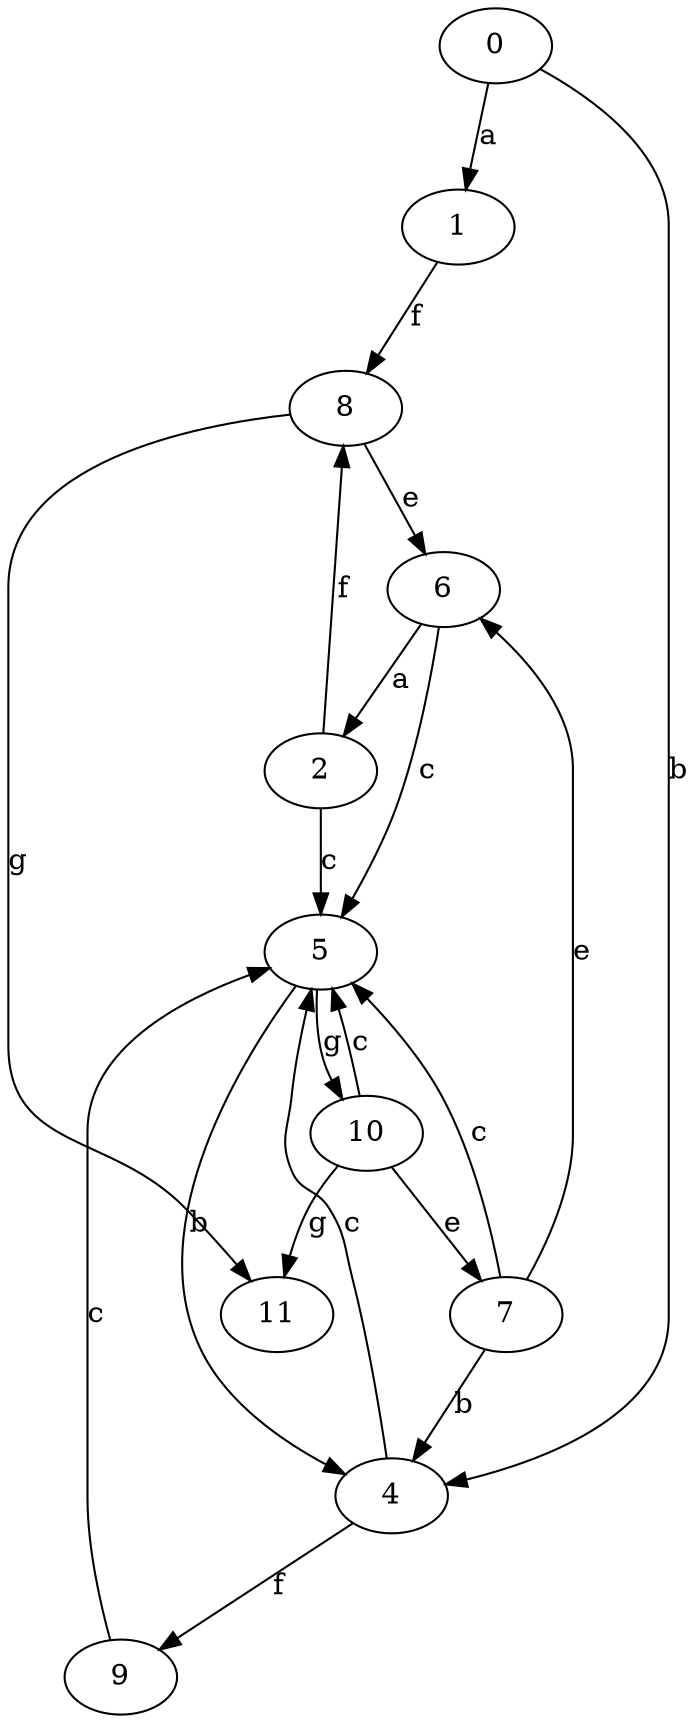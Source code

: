 strict digraph  {
1;
2;
4;
5;
6;
7;
8;
9;
10;
0;
11;
1 -> 8  [label=f];
2 -> 5  [label=c];
2 -> 8  [label=f];
4 -> 5  [label=c];
4 -> 9  [label=f];
5 -> 4  [label=b];
5 -> 10  [label=g];
6 -> 2  [label=a];
6 -> 5  [label=c];
7 -> 4  [label=b];
7 -> 5  [label=c];
7 -> 6  [label=e];
8 -> 6  [label=e];
8 -> 11  [label=g];
9 -> 5  [label=c];
10 -> 5  [label=c];
10 -> 7  [label=e];
10 -> 11  [label=g];
0 -> 1  [label=a];
0 -> 4  [label=b];
}
